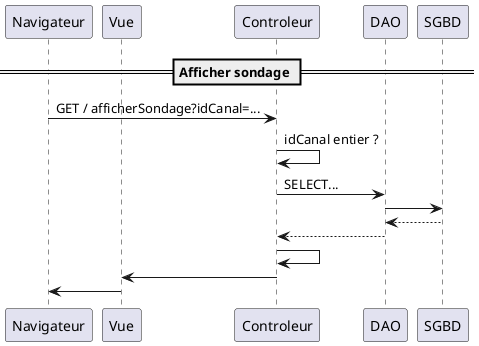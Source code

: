 @startuml
participant Navigateur
participant Vue

== Afficher sondage == 

Navigateur -> Controleur: GET / afficherSondage?idCanal=...
Controleur -> Controleur: idCanal entier ?
Controleur -> DAO: SELECT...
DAO -> SGBD: 
SGBD --> DAO: 
DAO --> Controleur: 
Controleur -> Controleur:
Controleur -> Vue: 
Vue -> Navigateur: 
 
@enduml
